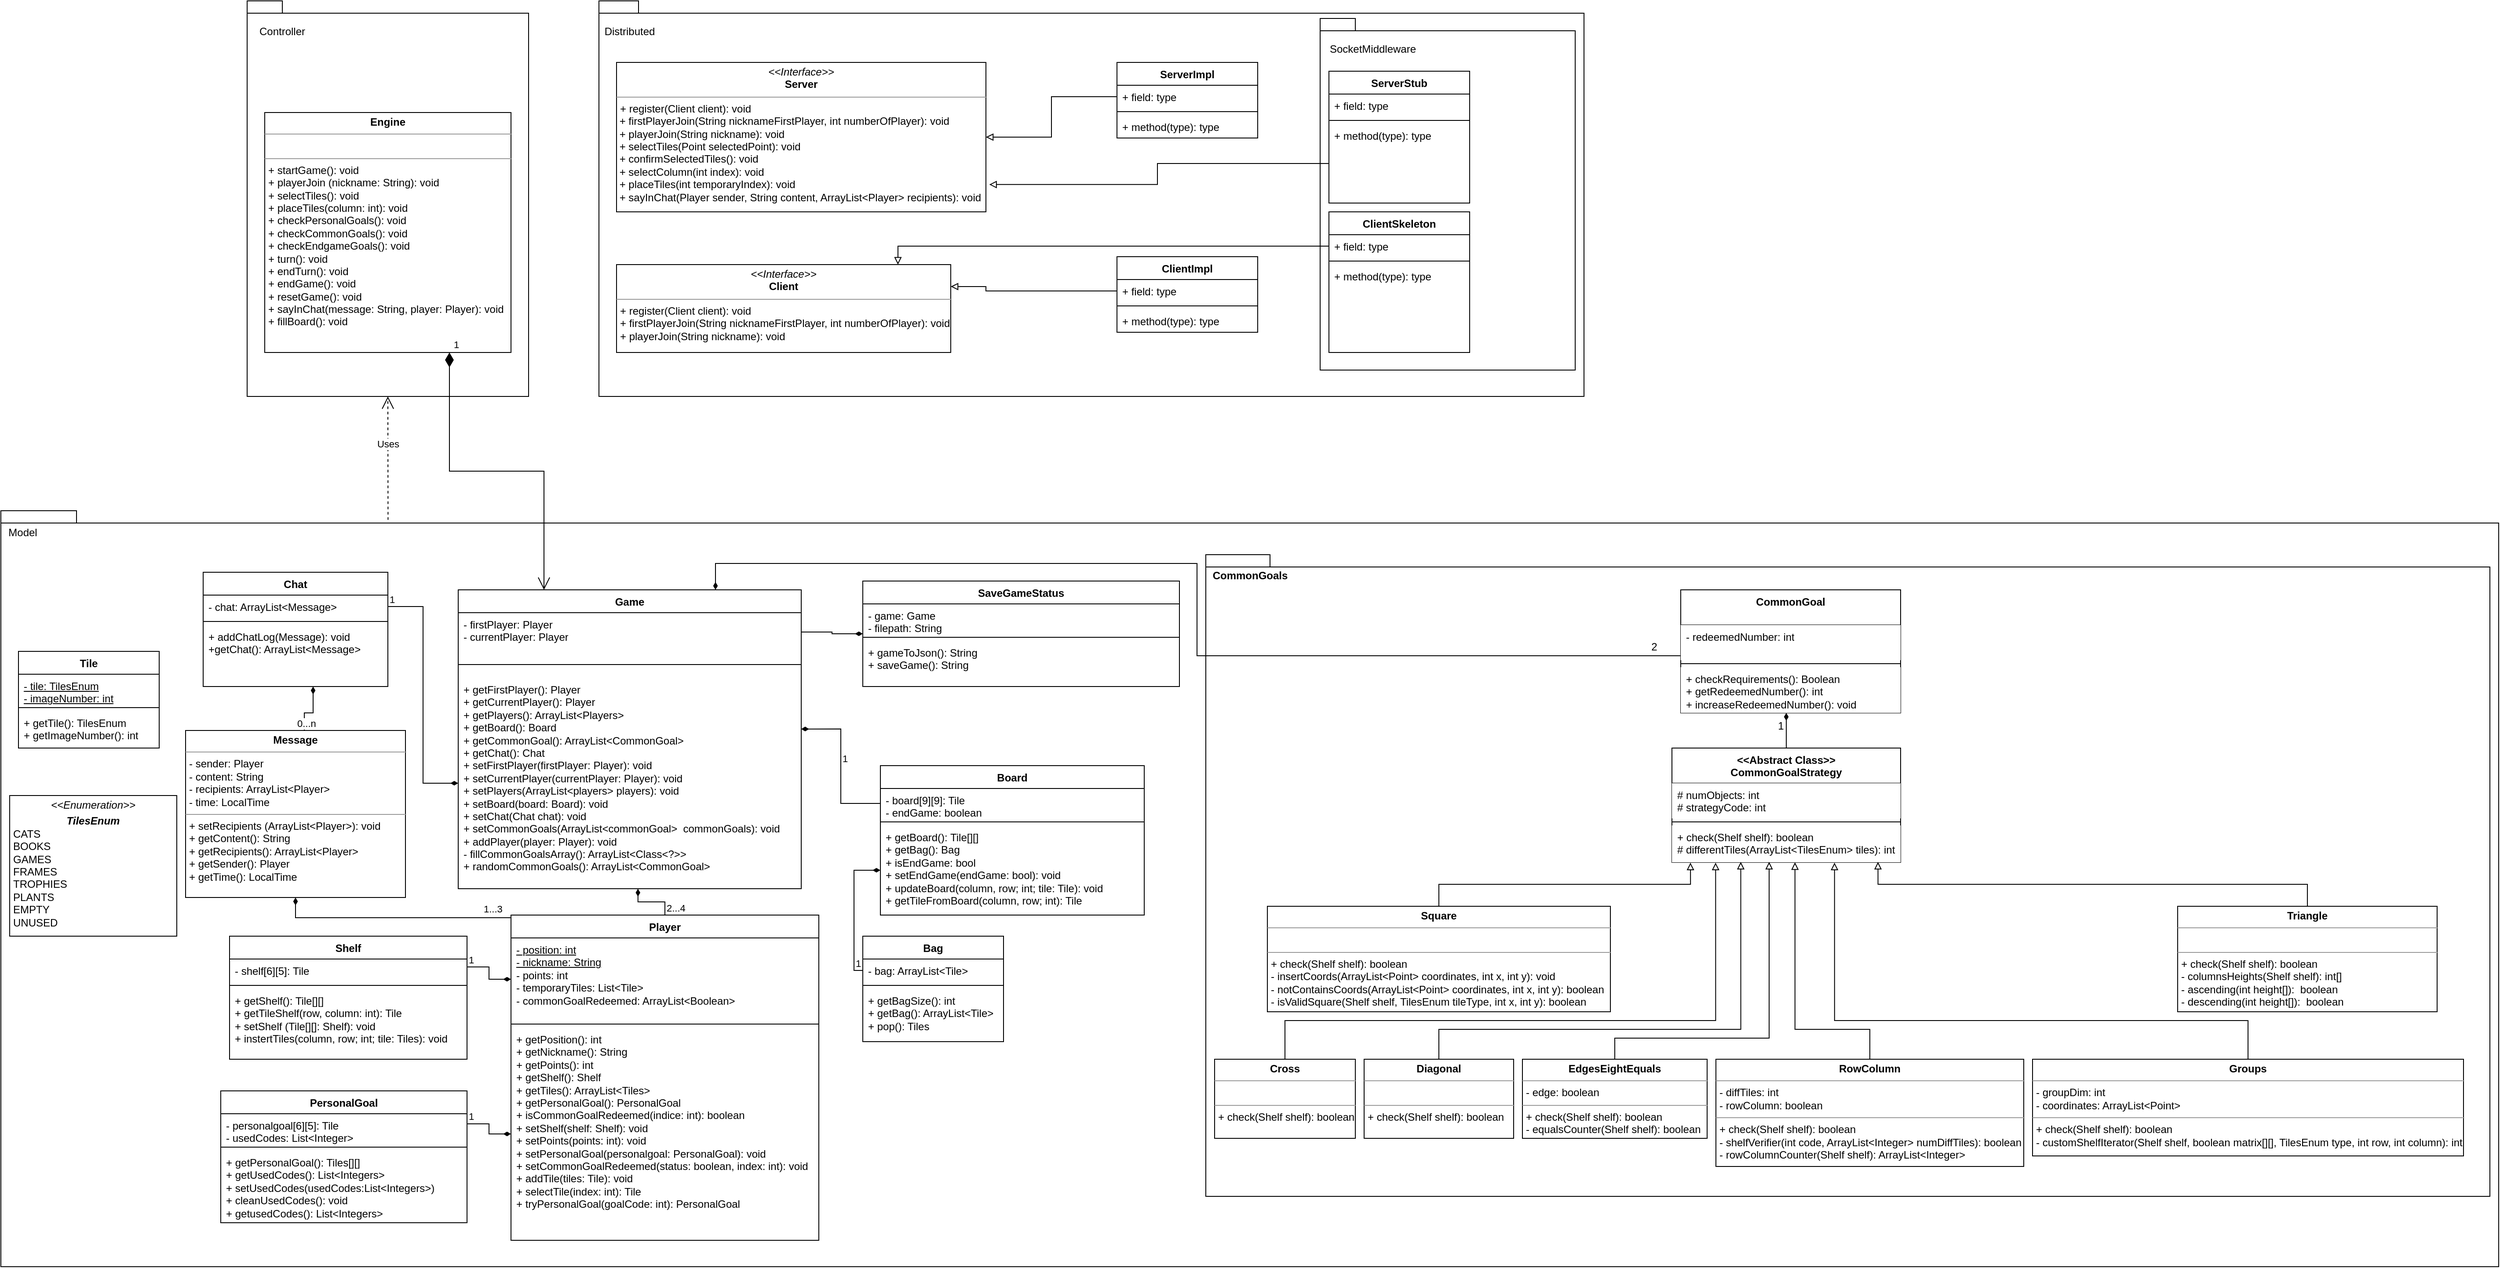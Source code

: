 <mxfile version="21.2.2" type="github">
  <diagram name="Pagina-1" id="WcSLOMXtGoO5Kwd3MJ1G">
    <mxGraphModel dx="2183" dy="1437" grid="1" gridSize="10" guides="1" tooltips="1" connect="1" arrows="1" fold="1" page="1" pageScale="1" pageWidth="1169" pageHeight="827" math="0" shadow="0">
      <root>
        <object label="" Uses="" id="0">
          <mxCell />
        </object>
        <mxCell id="1" parent="0" />
        <mxCell id="EzJUuA46leq047YBjK1z-1" value="" style="shape=folder;fontStyle=1;spacingTop=10;tabWidth=40;tabHeight=14;tabPosition=left;html=1;whiteSpace=wrap;fillColor=none;" parent="1" vertex="1">
          <mxGeometry x="-260" y="-210" width="2840" height="860" as="geometry" />
        </mxCell>
        <mxCell id="9WpMfCR_n4XsZXEiZ-4h-2" value="" style="shape=folder;fontStyle=1;spacingTop=10;tabWidth=40;tabHeight=14;tabPosition=left;html=1;whiteSpace=wrap;shadow=0;fillStyle=hatch;fillColor=default;" parent="1" vertex="1">
          <mxGeometry x="1110" y="-160" width="1460" height="730" as="geometry" />
        </mxCell>
        <mxCell id="Mxky3zlpcd0uLPRcEJlR-1" value="Game" style="swimlane;fontStyle=1;align=center;verticalAlign=top;childLayout=stackLayout;horizontal=1;startSize=26;horizontalStack=0;resizeParent=1;resizeParentMax=0;resizeLast=0;collapsible=1;marginBottom=0;whiteSpace=wrap;html=1;" parent="1" vertex="1">
          <mxGeometry x="260" y="-120" width="390" height="340" as="geometry">
            <mxRectangle x="330" y="50" width="80" height="30" as="alternateBounds" />
          </mxGeometry>
        </mxCell>
        <mxCell id="Mxky3zlpcd0uLPRcEJlR-2" value="- firstPlayer: Player&lt;br&gt;- currentPlayer: Player" style="text;strokeColor=none;fillColor=none;align=left;verticalAlign=top;spacingLeft=4;spacingRight=4;overflow=hidden;rotatable=0;points=[[0,0.5],[1,0.5]];portConstraint=eastwest;whiteSpace=wrap;html=1;" parent="Mxky3zlpcd0uLPRcEJlR-1" vertex="1">
          <mxGeometry y="26" width="390" height="44" as="geometry" />
        </mxCell>
        <mxCell id="Mxky3zlpcd0uLPRcEJlR-3" value="" style="line;strokeWidth=1;fillColor=none;align=left;verticalAlign=middle;spacingTop=-1;spacingLeft=3;spacingRight=3;rotatable=0;labelPosition=right;points=[];portConstraint=eastwest;strokeColor=inherit;" parent="Mxky3zlpcd0uLPRcEJlR-1" vertex="1">
          <mxGeometry y="70" width="390" height="30" as="geometry" />
        </mxCell>
        <mxCell id="Mxky3zlpcd0uLPRcEJlR-4" value="+ getFirstPlayer(): Player&lt;br style=&quot;border-color: var(--border-color);&quot;&gt;+ getCurrentPlayer(): Player&lt;br&gt;+ getPlayers(): ArrayList&amp;lt;Players&amp;gt;&lt;br&gt;+ getBoard(): Board&lt;br&gt;+ getCommonGoal(): ArrayList&amp;lt;CommonGoal&amp;gt;&lt;br&gt;+ getChat(): Chat&lt;br&gt;+ setFirstPlayer(firstPlayer: Player): void&lt;br&gt;+ setCurrentPlayer(currentPlayer: Player): void&lt;br&gt;+ setPlayers(ArrayList&amp;lt;players&amp;gt; players): void&lt;br style=&quot;border-color: var(--border-color);&quot;&gt;+ setBoard(board: Board): void&lt;br&gt;+ setChat(Chat chat): void&lt;br style=&quot;border-color: var(--border-color);&quot;&gt;+ setCommonGoals(ArrayList&amp;lt;commonGoal&amp;gt;&amp;nbsp; commonGoals): void&lt;br&gt;+ addPlayer(player: Player): void&lt;br style=&quot;border-color: var(--border-color);&quot;&gt;- fillCommonGoalsArray(): ArrayList&amp;lt;Class&amp;lt;?&amp;gt;&amp;gt;&lt;br&gt;+ randomCommonGoals(): ArrayList&amp;lt;CommonGoal&amp;gt;" style="text;strokeColor=none;fillColor=none;align=left;verticalAlign=top;spacingLeft=4;spacingRight=4;overflow=hidden;rotatable=0;points=[[0,0.5],[1,0.5]];portConstraint=eastwest;whiteSpace=wrap;html=1;" parent="Mxky3zlpcd0uLPRcEJlR-1" vertex="1">
          <mxGeometry y="100" width="390" height="240" as="geometry" />
        </mxCell>
        <mxCell id="Mxky3zlpcd0uLPRcEJlR-6" value="Board" style="swimlane;fontStyle=1;align=center;verticalAlign=top;childLayout=stackLayout;horizontal=1;startSize=26;horizontalStack=0;resizeParent=1;resizeParentMax=0;resizeLast=0;collapsible=1;marginBottom=0;whiteSpace=wrap;html=1;" parent="1" vertex="1">
          <mxGeometry x="740" y="80" width="300" height="170" as="geometry" />
        </mxCell>
        <mxCell id="Mxky3zlpcd0uLPRcEJlR-7" value="- board[9][9]: Tile&lt;br&gt;- endGame: boolean" style="text;strokeColor=none;fillColor=none;align=left;verticalAlign=top;spacingLeft=4;spacingRight=4;overflow=hidden;rotatable=0;points=[[0,0.5],[1,0.5]];portConstraint=eastwest;whiteSpace=wrap;html=1;" parent="Mxky3zlpcd0uLPRcEJlR-6" vertex="1">
          <mxGeometry y="26" width="300" height="34" as="geometry" />
        </mxCell>
        <mxCell id="Mxky3zlpcd0uLPRcEJlR-8" value="" style="line;strokeWidth=1;fillColor=none;align=left;verticalAlign=middle;spacingTop=-1;spacingLeft=3;spacingRight=3;rotatable=0;labelPosition=right;points=[];portConstraint=eastwest;strokeColor=inherit;" parent="Mxky3zlpcd0uLPRcEJlR-6" vertex="1">
          <mxGeometry y="60" width="300" height="8" as="geometry" />
        </mxCell>
        <mxCell id="Mxky3zlpcd0uLPRcEJlR-9" value="+ getBoard(): Tile[][]&lt;br&gt;+ getBag(): Bag&lt;br&gt;+ isEndGame: bool&lt;br&gt;+ setEndGame(endGame: bool): void&lt;br&gt;+ updateBoard(column, row; int; tile: Tile): void&lt;br style=&quot;border-color: var(--border-color);&quot;&gt;+ getTileFromBoard(column, row; int): Tile&lt;br&gt;" style="text;strokeColor=none;fillColor=none;align=left;verticalAlign=top;spacingLeft=4;spacingRight=4;overflow=hidden;rotatable=0;points=[[0,0.5],[1,0.5]];portConstraint=eastwest;whiteSpace=wrap;html=1;" parent="Mxky3zlpcd0uLPRcEJlR-6" vertex="1">
          <mxGeometry y="68" width="300" height="102" as="geometry" />
        </mxCell>
        <mxCell id="Mxky3zlpcd0uLPRcEJlR-15" value="" style="endArrow=diamondThin;endFill=1;html=1;edgeStyle=orthogonalEdgeStyle;align=left;verticalAlign=top;rounded=0;exitX=0;exitY=0.5;exitDx=0;exitDy=0;entryX=1;entryY=0.243;entryDx=0;entryDy=0;entryPerimeter=0;" parent="1" source="Mxky3zlpcd0uLPRcEJlR-7" target="Mxky3zlpcd0uLPRcEJlR-4" edge="1">
          <mxGeometry x="-0.059" y="-5" relative="1" as="geometry">
            <mxPoint x="460" y="110" as="sourcePoint" />
            <mxPoint x="600" y="70" as="targetPoint" />
            <mxPoint as="offset" />
          </mxGeometry>
        </mxCell>
        <mxCell id="Mxky3zlpcd0uLPRcEJlR-16" value="1" style="edgeLabel;resizable=0;html=1;align=left;verticalAlign=bottom;" parent="Mxky3zlpcd0uLPRcEJlR-15" connectable="0" vertex="1">
          <mxGeometry relative="1" as="geometry">
            <mxPoint as="offset" />
          </mxGeometry>
        </mxCell>
        <mxCell id="Mxky3zlpcd0uLPRcEJlR-18" value="Shelf" style="swimlane;fontStyle=1;align=center;verticalAlign=top;childLayout=stackLayout;horizontal=1;startSize=26;horizontalStack=0;resizeParent=1;resizeParentMax=0;resizeLast=0;collapsible=1;marginBottom=0;whiteSpace=wrap;html=1;" parent="1" vertex="1">
          <mxGeometry y="274" width="270" height="140" as="geometry" />
        </mxCell>
        <mxCell id="Mxky3zlpcd0uLPRcEJlR-19" value="- shelf[6][5]: Tile" style="text;strokeColor=none;fillColor=none;align=left;verticalAlign=top;spacingLeft=4;spacingRight=4;overflow=hidden;rotatable=0;points=[[0,0.5],[1,0.5]];portConstraint=eastwest;whiteSpace=wrap;html=1;" parent="Mxky3zlpcd0uLPRcEJlR-18" vertex="1">
          <mxGeometry y="26" width="270" height="26" as="geometry" />
        </mxCell>
        <mxCell id="Mxky3zlpcd0uLPRcEJlR-20" value="" style="line;strokeWidth=1;fillColor=none;align=left;verticalAlign=middle;spacingTop=-1;spacingLeft=3;spacingRight=3;rotatable=0;labelPosition=right;points=[];portConstraint=eastwest;strokeColor=inherit;" parent="Mxky3zlpcd0uLPRcEJlR-18" vertex="1">
          <mxGeometry y="52" width="270" height="8" as="geometry" />
        </mxCell>
        <mxCell id="Mxky3zlpcd0uLPRcEJlR-21" value="+ getShelf(): Tile[][]&lt;br&gt;+ getTileShelf(row, column: int): Tile&lt;br&gt;+ setShelf (Tile[][]: Shelf): void&lt;br&gt;+ instertTiles(column, row; int; tile: Tiles): void" style="text;strokeColor=none;fillColor=none;align=left;verticalAlign=top;spacingLeft=4;spacingRight=4;overflow=hidden;rotatable=0;points=[[0,0.5],[1,0.5]];portConstraint=eastwest;whiteSpace=wrap;html=1;" parent="Mxky3zlpcd0uLPRcEJlR-18" vertex="1">
          <mxGeometry y="60" width="270" height="80" as="geometry" />
        </mxCell>
        <mxCell id="Mxky3zlpcd0uLPRcEJlR-22" value="" style="endArrow=diamondThin;endFill=1;html=1;edgeStyle=orthogonalEdgeStyle;align=left;verticalAlign=top;rounded=0;exitX=1;exitY=0.25;exitDx=0;exitDy=0;entryX=0;entryY=0.5;entryDx=0;entryDy=0;" parent="1" source="Mxky3zlpcd0uLPRcEJlR-18" target="Mxky3zlpcd0uLPRcEJlR-39" edge="1">
          <mxGeometry x="-1" relative="1" as="geometry">
            <mxPoint x="390" y="280" as="sourcePoint" />
            <mxPoint x="550" y="280" as="targetPoint" />
          </mxGeometry>
        </mxCell>
        <mxCell id="Mxky3zlpcd0uLPRcEJlR-23" value="1" style="edgeLabel;resizable=0;html=1;align=left;verticalAlign=bottom;" parent="Mxky3zlpcd0uLPRcEJlR-22" connectable="0" vertex="1">
          <mxGeometry x="-1" relative="1" as="geometry" />
        </mxCell>
        <mxCell id="Mxky3zlpcd0uLPRcEJlR-24" value="PersonalGoal" style="swimlane;fontStyle=1;align=center;verticalAlign=top;childLayout=stackLayout;horizontal=1;startSize=26;horizontalStack=0;resizeParent=1;resizeParentMax=0;resizeLast=0;collapsible=1;marginBottom=0;whiteSpace=wrap;html=1;" parent="1" vertex="1">
          <mxGeometry x="-10" y="450" width="280" height="150" as="geometry" />
        </mxCell>
        <mxCell id="Mxky3zlpcd0uLPRcEJlR-25" value="- personalgoal[6][5]: Tile&lt;br&gt;- usedCodes: List&amp;lt;Integer&amp;gt;" style="text;strokeColor=none;fillColor=none;align=left;verticalAlign=top;spacingLeft=4;spacingRight=4;overflow=hidden;rotatable=0;points=[[0,0.5],[1,0.5]];portConstraint=eastwest;whiteSpace=wrap;html=1;" parent="Mxky3zlpcd0uLPRcEJlR-24" vertex="1">
          <mxGeometry y="26" width="280" height="34" as="geometry" />
        </mxCell>
        <mxCell id="Mxky3zlpcd0uLPRcEJlR-26" value="" style="line;strokeWidth=1;fillColor=none;align=left;verticalAlign=middle;spacingTop=-1;spacingLeft=3;spacingRight=3;rotatable=0;labelPosition=right;points=[];portConstraint=eastwest;strokeColor=inherit;" parent="Mxky3zlpcd0uLPRcEJlR-24" vertex="1">
          <mxGeometry y="60" width="280" height="8" as="geometry" />
        </mxCell>
        <mxCell id="Mxky3zlpcd0uLPRcEJlR-27" value="+ getPersonalGoal(): Tiles[][]&lt;br&gt;+ getUsedCodes(): List&amp;lt;Integers&amp;gt;&lt;br&gt;+ setUsedCodes(usedCodes:List&amp;lt;Integers&amp;gt;)&lt;br&gt;+ cleanUsedCodes(): void&lt;br&gt;+ getusedCodes(): List&amp;lt;Integers&amp;gt;&amp;nbsp;" style="text;strokeColor=none;fillColor=none;align=left;verticalAlign=top;spacingLeft=4;spacingRight=4;overflow=hidden;rotatable=0;points=[[0,0.5],[1,0.5]];portConstraint=eastwest;whiteSpace=wrap;html=1;" parent="Mxky3zlpcd0uLPRcEJlR-24" vertex="1">
          <mxGeometry y="68" width="280" height="82" as="geometry" />
        </mxCell>
        <mxCell id="Mxky3zlpcd0uLPRcEJlR-29" value="" style="endArrow=diamondThin;endFill=1;html=1;edgeStyle=orthogonalEdgeStyle;align=left;verticalAlign=top;rounded=0;exitX=1;exitY=0.25;exitDx=0;exitDy=0;entryX=0;entryY=0.5;entryDx=0;entryDy=0;" parent="1" source="Mxky3zlpcd0uLPRcEJlR-24" target="Mxky3zlpcd0uLPRcEJlR-41" edge="1">
          <mxGeometry x="-1" relative="1" as="geometry">
            <mxPoint x="390" y="280" as="sourcePoint" />
            <mxPoint x="550" y="280" as="targetPoint" />
            <mxPoint as="offset" />
          </mxGeometry>
        </mxCell>
        <mxCell id="Mxky3zlpcd0uLPRcEJlR-30" value="1" style="edgeLabel;resizable=0;html=1;align=left;verticalAlign=bottom;" parent="Mxky3zlpcd0uLPRcEJlR-29" connectable="0" vertex="1">
          <mxGeometry x="-1" relative="1" as="geometry" />
        </mxCell>
        <mxCell id="_N1UwID_5jC3FNQXrJoQ-50" style="edgeStyle=orthogonalEdgeStyle;rounded=0;orthogonalLoop=1;jettySize=auto;html=1;exitX=0;exitY=0;exitDx=0;exitDy=0;entryX=0.75;entryY=0;entryDx=0;entryDy=0;endArrow=diamondThin;endFill=1;" parent="1" source="Mxky3zlpcd0uLPRcEJlR-31" target="Mxky3zlpcd0uLPRcEJlR-1" edge="1">
          <mxGeometry relative="1" as="geometry">
            <Array as="points">
              <mxPoint x="1650" y="-45" />
              <mxPoint x="1100" y="-45" />
              <mxPoint x="1100" y="-150" />
              <mxPoint x="553" y="-150" />
            </Array>
          </mxGeometry>
        </mxCell>
        <mxCell id="Mxky3zlpcd0uLPRcEJlR-31" value="CommonGoal" style="swimlane;fontStyle=1;align=center;verticalAlign=top;childLayout=stackLayout;horizontal=1;startSize=40;horizontalStack=0;resizeParent=1;resizeParentMax=0;resizeLast=0;collapsible=1;marginBottom=0;whiteSpace=wrap;html=1;fillColor=default;" parent="1" vertex="1">
          <mxGeometry x="1650" y="-120" width="250" height="140" as="geometry" />
        </mxCell>
        <mxCell id="Mxky3zlpcd0uLPRcEJlR-32" value="- redeemedNumber: int" style="text;strokeColor=none;fillColor=default;align=left;verticalAlign=top;spacingLeft=4;spacingRight=4;overflow=hidden;rotatable=0;points=[[0,0.5],[1,0.5]];portConstraint=eastwest;whiteSpace=wrap;html=1;" parent="Mxky3zlpcd0uLPRcEJlR-31" vertex="1">
          <mxGeometry y="40" width="250" height="40" as="geometry" />
        </mxCell>
        <mxCell id="Mxky3zlpcd0uLPRcEJlR-33" value="" style="line;strokeWidth=1;fillColor=default;align=left;verticalAlign=middle;spacingTop=-1;spacingLeft=3;spacingRight=3;rotatable=0;labelPosition=right;points=[];portConstraint=eastwest;strokeColor=inherit;" parent="Mxky3zlpcd0uLPRcEJlR-31" vertex="1">
          <mxGeometry y="80" width="250" height="8" as="geometry" />
        </mxCell>
        <mxCell id="Mxky3zlpcd0uLPRcEJlR-34" value="+ checkRequirements(): Boolean&lt;br&gt;+ getRedeemedNumber(): int&amp;nbsp;&lt;br&gt;+ increaseRedeemedNumber(): void" style="text;strokeColor=none;fillColor=default;align=left;verticalAlign=top;spacingLeft=4;spacingRight=4;overflow=hidden;rotatable=0;points=[[0,0.5],[1,0.5]];portConstraint=eastwest;whiteSpace=wrap;html=1;" parent="Mxky3zlpcd0uLPRcEJlR-31" vertex="1">
          <mxGeometry y="88" width="250" height="52" as="geometry" />
        </mxCell>
        <mxCell id="Mxky3zlpcd0uLPRcEJlR-38" value="Player" style="swimlane;fontStyle=1;align=center;verticalAlign=top;childLayout=stackLayout;horizontal=1;startSize=26;horizontalStack=0;resizeParent=1;resizeParentMax=0;resizeLast=0;collapsible=1;marginBottom=0;whiteSpace=wrap;html=1;" parent="1" vertex="1">
          <mxGeometry x="320" y="250" width="350" height="370" as="geometry" />
        </mxCell>
        <mxCell id="Z1P8TGeqZuuGpUr6qu0I-7" style="edgeStyle=orthogonalEdgeStyle;rounded=0;orthogonalLoop=1;jettySize=auto;html=1;exitX=0;exitY=0.5;exitDx=0;exitDy=0;entryX=0;entryY=0.5;entryDx=0;entryDy=0;" parent="Mxky3zlpcd0uLPRcEJlR-38" source="Mxky3zlpcd0uLPRcEJlR-41" target="Mxky3zlpcd0uLPRcEJlR-41" edge="1">
          <mxGeometry relative="1" as="geometry" />
        </mxCell>
        <mxCell id="Mxky3zlpcd0uLPRcEJlR-39" value="&lt;u&gt;- position: int&lt;br&gt;&lt;/u&gt;&lt;u style=&quot;border-color: var(--border-color);&quot;&gt;- nickname: String&lt;/u&gt;&lt;br&gt;- points: int&lt;br&gt;- temporaryTiles: List&amp;lt;Tile&amp;gt;&amp;nbsp;&amp;nbsp;&lt;br&gt;- commonGoalRedeemed: ArrayList&amp;lt;Boolean&amp;gt;" style="text;strokeColor=none;fillColor=none;align=left;verticalAlign=top;spacingLeft=4;spacingRight=4;overflow=hidden;rotatable=0;points=[[0,0.5],[1,0.5]];portConstraint=eastwest;whiteSpace=wrap;html=1;" parent="Mxky3zlpcd0uLPRcEJlR-38" vertex="1">
          <mxGeometry y="26" width="350" height="94" as="geometry" />
        </mxCell>
        <mxCell id="Mxky3zlpcd0uLPRcEJlR-40" value="" style="line;strokeWidth=1;fillColor=none;align=left;verticalAlign=middle;spacingTop=-1;spacingLeft=3;spacingRight=3;rotatable=0;labelPosition=right;points=[];portConstraint=eastwest;strokeColor=inherit;" parent="Mxky3zlpcd0uLPRcEJlR-38" vertex="1">
          <mxGeometry y="120" width="350" height="8" as="geometry" />
        </mxCell>
        <mxCell id="Mxky3zlpcd0uLPRcEJlR-41" value="+ getPosition(): int&lt;br&gt;+ getNickname(): String&lt;br&gt;+ getPoints(): int&lt;br&gt;+ getShelf(): Shelf&lt;br&gt;+ getTiles(): ArrayList&amp;lt;Tiles&amp;gt;&lt;br&gt;+ getPersonalGoal(): PersonalGoal&lt;br&gt;+ isCommonGoalRedeemed(indice: int): boolean&lt;br&gt;+ setShelf(shelf: Shelf): void&lt;br style=&quot;border-color: var(--border-color);&quot;&gt;+ setPoints(points: int): void&lt;br style=&quot;border-color: var(--border-color);&quot;&gt;+ setPersonalGoal(personalgoal: PersonalGoal): void&lt;br&gt;+ setCommonGoalRedeemed(status: boolean, index: int): void&lt;br&gt;+ addTile(tiles: Tile): void&lt;br style=&quot;border-color: var(--border-color);&quot;&gt;+ selectTile(index: int): Tile&lt;br&gt;+ tryPersonalGoal(goalCode: int): PersonalGoal" style="text;strokeColor=none;fillColor=none;align=left;verticalAlign=top;spacingLeft=4;spacingRight=4;overflow=hidden;rotatable=0;points=[[0,0.5],[1,0.5]];portConstraint=eastwest;whiteSpace=wrap;html=1;" parent="Mxky3zlpcd0uLPRcEJlR-38" vertex="1">
          <mxGeometry y="128" width="350" height="242" as="geometry" />
        </mxCell>
        <mxCell id="Mxky3zlpcd0uLPRcEJlR-42" value="" style="endArrow=diamondThin;endFill=1;html=1;edgeStyle=orthogonalEdgeStyle;align=left;verticalAlign=top;rounded=0;exitX=0.5;exitY=0;exitDx=0;exitDy=0;entryX=0.524;entryY=1;entryDx=0;entryDy=0;entryPerimeter=0;" parent="1" source="Mxky3zlpcd0uLPRcEJlR-38" target="Mxky3zlpcd0uLPRcEJlR-4" edge="1">
          <mxGeometry x="-0.913" y="-5" relative="1" as="geometry">
            <mxPoint x="420" y="240" as="sourcePoint" />
            <mxPoint x="580" y="240" as="targetPoint" />
            <mxPoint as="offset" />
          </mxGeometry>
        </mxCell>
        <mxCell id="Mxky3zlpcd0uLPRcEJlR-43" value="2...4" style="edgeLabel;resizable=0;html=1;align=left;verticalAlign=bottom;" parent="Mxky3zlpcd0uLPRcEJlR-42" connectable="0" vertex="1">
          <mxGeometry x="-1" relative="1" as="geometry" />
        </mxCell>
        <mxCell id="Z1P8TGeqZuuGpUr6qu0I-5" value="&lt;p style=&quot;margin:0px;margin-top:4px;text-align:center;&quot;&gt;&lt;i&gt;&amp;lt;&amp;lt;Enumeration&amp;gt;&amp;gt;&lt;/i&gt;&lt;/p&gt;&lt;p style=&quot;margin:0px;margin-top:4px;text-align:center;&quot;&gt;&lt;i&gt;&lt;b&gt;TilesEnum&lt;/b&gt;&lt;/i&gt;&lt;br&gt;&lt;/p&gt;&lt;p style=&quot;margin:0px;margin-left:4px;&quot;&gt;CATS&lt;/p&gt;&lt;p style=&quot;margin:0px;margin-left:4px;&quot;&gt;BOOKS&lt;/p&gt;&lt;p style=&quot;margin:0px;margin-left:4px;&quot;&gt;GAMES&lt;/p&gt;&lt;p style=&quot;margin:0px;margin-left:4px;&quot;&gt;FRAMES&lt;/p&gt;&lt;p style=&quot;margin:0px;margin-left:4px;&quot;&gt;TROPHIES&lt;/p&gt;&lt;p style=&quot;margin:0px;margin-left:4px;&quot;&gt;PLANTS&lt;/p&gt;&lt;p style=&quot;margin:0px;margin-left:4px;&quot;&gt;EMPTY&lt;/p&gt;&lt;p style=&quot;margin:0px;margin-left:4px;&quot;&gt;UNUSED&lt;/p&gt;" style="verticalAlign=top;align=left;overflow=fill;fontSize=12;fontFamily=Helvetica;html=1;whiteSpace=wrap;" parent="1" vertex="1">
          <mxGeometry x="-250" y="114" width="190" height="160" as="geometry" />
        </mxCell>
        <mxCell id="EzJUuA46leq047YBjK1z-2" value="Model" style="text;html=1;strokeColor=none;fillColor=none;align=center;verticalAlign=middle;whiteSpace=wrap;rounded=0;" parent="1" vertex="1">
          <mxGeometry x="-250" y="-190" width="30" height="10" as="geometry" />
        </mxCell>
        <mxCell id="AMuZGpQVMHgPtwnpilzj-1" value="Bag" style="swimlane;fontStyle=1;align=center;verticalAlign=top;childLayout=stackLayout;horizontal=1;startSize=26;horizontalStack=0;resizeParent=1;resizeParentMax=0;resizeLast=0;collapsible=1;marginBottom=0;whiteSpace=wrap;html=1;" parent="1" vertex="1">
          <mxGeometry x="720" y="274" width="160" height="120" as="geometry" />
        </mxCell>
        <mxCell id="AMuZGpQVMHgPtwnpilzj-2" value="- bag: ArrayList&amp;lt;Tile&amp;gt;" style="text;strokeColor=none;fillColor=none;align=left;verticalAlign=top;spacingLeft=4;spacingRight=4;overflow=hidden;rotatable=0;points=[[0,0.5],[1,0.5]];portConstraint=eastwest;whiteSpace=wrap;html=1;" parent="AMuZGpQVMHgPtwnpilzj-1" vertex="1">
          <mxGeometry y="26" width="160" height="26" as="geometry" />
        </mxCell>
        <mxCell id="AMuZGpQVMHgPtwnpilzj-3" value="" style="line;strokeWidth=1;fillColor=none;align=left;verticalAlign=middle;spacingTop=-1;spacingLeft=3;spacingRight=3;rotatable=0;labelPosition=right;points=[];portConstraint=eastwest;strokeColor=inherit;" parent="AMuZGpQVMHgPtwnpilzj-1" vertex="1">
          <mxGeometry y="52" width="160" height="8" as="geometry" />
        </mxCell>
        <mxCell id="AMuZGpQVMHgPtwnpilzj-4" value="+ getBagSize(): int&lt;br&gt;+ getBag(): ArrayList&amp;lt;Tile&amp;gt;&lt;br style=&quot;border-color: var(--border-color);&quot;&gt;+ pop(): Tiles" style="text;strokeColor=none;fillColor=none;align=left;verticalAlign=top;spacingLeft=4;spacingRight=4;overflow=hidden;rotatable=0;points=[[0,0.5],[1,0.5]];portConstraint=eastwest;whiteSpace=wrap;html=1;" parent="AMuZGpQVMHgPtwnpilzj-1" vertex="1">
          <mxGeometry y="60" width="160" height="60" as="geometry" />
        </mxCell>
        <mxCell id="AMuZGpQVMHgPtwnpilzj-5" value="" style="endArrow=diamondThin;endFill=1;html=1;edgeStyle=orthogonalEdgeStyle;align=left;verticalAlign=top;rounded=0;exitX=0;exitY=0.5;exitDx=0;exitDy=0;entryX=0;entryY=0.5;entryDx=0;entryDy=0;" parent="1" source="AMuZGpQVMHgPtwnpilzj-2" target="Mxky3zlpcd0uLPRcEJlR-9" edge="1">
          <mxGeometry x="-1" relative="1" as="geometry">
            <mxPoint x="500" y="310" as="sourcePoint" />
            <mxPoint x="660" y="310" as="targetPoint" />
          </mxGeometry>
        </mxCell>
        <mxCell id="AMuZGpQVMHgPtwnpilzj-6" value="1" style="edgeLabel;resizable=0;html=1;align=left;verticalAlign=bottom;" parent="AMuZGpQVMHgPtwnpilzj-5" connectable="0" vertex="1">
          <mxGeometry x="-1" relative="1" as="geometry">
            <mxPoint x="-10" as="offset" />
          </mxGeometry>
        </mxCell>
        <mxCell id="mHvKu2w7ndSmzs79eD4w-6" value="Chat" style="swimlane;fontStyle=1;align=center;verticalAlign=top;childLayout=stackLayout;horizontal=1;startSize=26;horizontalStack=0;resizeParent=1;resizeParentMax=0;resizeLast=0;collapsible=1;marginBottom=0;whiteSpace=wrap;html=1;" parent="1" vertex="1">
          <mxGeometry x="-30" y="-140" width="210" height="130" as="geometry" />
        </mxCell>
        <mxCell id="mHvKu2w7ndSmzs79eD4w-7" value="- chat: ArrayList&amp;lt;Message&amp;gt;" style="text;strokeColor=none;fillColor=none;align=left;verticalAlign=top;spacingLeft=4;spacingRight=4;overflow=hidden;rotatable=0;points=[[0,0.5],[1,0.5]];portConstraint=eastwest;whiteSpace=wrap;html=1;" parent="mHvKu2w7ndSmzs79eD4w-6" vertex="1">
          <mxGeometry y="26" width="210" height="26" as="geometry" />
        </mxCell>
        <mxCell id="mHvKu2w7ndSmzs79eD4w-8" value="" style="line;strokeWidth=1;fillColor=none;align=left;verticalAlign=middle;spacingTop=-1;spacingLeft=3;spacingRight=3;rotatable=0;labelPosition=right;points=[];portConstraint=eastwest;strokeColor=inherit;" parent="mHvKu2w7ndSmzs79eD4w-6" vertex="1">
          <mxGeometry y="52" width="210" height="8" as="geometry" />
        </mxCell>
        <mxCell id="mHvKu2w7ndSmzs79eD4w-9" value="+ addChatLog(Message): void&lt;br&gt;+getChat(): ArrayList&amp;lt;Message&amp;gt;" style="text;strokeColor=none;fillColor=none;align=left;verticalAlign=top;spacingLeft=4;spacingRight=4;overflow=hidden;rotatable=0;points=[[0,0.5],[1,0.5]];portConstraint=eastwest;whiteSpace=wrap;html=1;" parent="mHvKu2w7ndSmzs79eD4w-6" vertex="1">
          <mxGeometry y="60" width="210" height="70" as="geometry" />
        </mxCell>
        <mxCell id="mHvKu2w7ndSmzs79eD4w-10" value="" style="endArrow=diamondThin;endFill=1;html=1;edgeStyle=orthogonalEdgeStyle;align=left;verticalAlign=top;rounded=0;exitX=1;exitY=0.5;exitDx=0;exitDy=0;entryX=0;entryY=0.5;entryDx=0;entryDy=0;" parent="1" source="mHvKu2w7ndSmzs79eD4w-7" target="Mxky3zlpcd0uLPRcEJlR-4" edge="1">
          <mxGeometry x="-1" relative="1" as="geometry">
            <mxPoint x="160" y="10" as="sourcePoint" />
            <mxPoint x="320" y="10" as="targetPoint" />
            <mxPoint as="offset" />
          </mxGeometry>
        </mxCell>
        <mxCell id="mHvKu2w7ndSmzs79eD4w-11" value="1" style="edgeLabel;resizable=0;html=1;align=left;verticalAlign=bottom;" parent="mHvKu2w7ndSmzs79eD4w-10" connectable="0" vertex="1">
          <mxGeometry x="-1" relative="1" as="geometry" />
        </mxCell>
        <mxCell id="3VdPLMrZcKA6GoJQrmLX-1" value="" style="shape=folder;fontStyle=1;spacingTop=10;tabWidth=40;tabHeight=14;tabPosition=left;html=1;whiteSpace=wrap;fillColor=none;" parent="1" vertex="1">
          <mxGeometry x="20" y="-790" width="320" height="450" as="geometry" />
        </mxCell>
        <mxCell id="3VdPLMrZcKA6GoJQrmLX-2" value="Controller" style="text;html=1;strokeColor=none;fillColor=none;align=center;verticalAlign=middle;whiteSpace=wrap;rounded=0;" parent="1" vertex="1">
          <mxGeometry x="30" y="-770" width="60" height="30" as="geometry" />
        </mxCell>
        <mxCell id="3VdPLMrZcKA6GoJQrmLX-12" value="&lt;p style=&quot;margin:0px;margin-top:4px;text-align:center;&quot;&gt;&lt;b&gt;Engine&lt;/b&gt;&lt;/p&gt;&lt;hr size=&quot;1&quot;&gt;&lt;p style=&quot;margin:0px;margin-left:4px;&quot;&gt;&lt;br&gt;&lt;/p&gt;&lt;hr size=&quot;1&quot;&gt;&lt;p style=&quot;margin:0px;margin-left:4px;&quot;&gt;+ startGame(): void&lt;/p&gt;&lt;p style=&quot;margin:0px;margin-left:4px;&quot;&gt;+ playerJoin (nickname: String): void&lt;/p&gt;&lt;p style=&quot;margin:0px;margin-left:4px;&quot;&gt;+ selectTiles(): void&lt;/p&gt;&lt;p style=&quot;margin:0px;margin-left:4px;&quot;&gt;+ placeTiles(column: int): void&lt;/p&gt;&lt;p style=&quot;margin:0px;margin-left:4px;&quot;&gt;+ checkPersonalGoals(): void&lt;span style=&quot;background-color: initial;&quot;&gt;&lt;br&gt;&lt;/span&gt;&lt;/p&gt;&lt;p style=&quot;margin:0px;margin-left:4px;&quot;&gt;&lt;span style=&quot;background-color: initial;&quot;&gt;+ checkCommonGoals(): void&lt;/span&gt;&lt;/p&gt;&lt;p style=&quot;margin:0px;margin-left:4px;&quot;&gt;+ checkEndgameGoals(): void&lt;/p&gt;&lt;p style=&quot;margin:0px;margin-left:4px;&quot;&gt;+ turn(): void&lt;/p&gt;&lt;p style=&quot;margin:0px;margin-left:4px;&quot;&gt;+ endTurn(): void&lt;/p&gt;&lt;p style=&quot;margin:0px;margin-left:4px;&quot;&gt;+ endGame(): void&lt;/p&gt;&lt;p style=&quot;margin:0px;margin-left:4px;&quot;&gt;+ resetGame(): void&lt;/p&gt;&lt;p style=&quot;margin:0px;margin-left:4px;&quot;&gt;+ sayInChat(message: String, player: Player): void&lt;/p&gt;&lt;p style=&quot;margin:0px;margin-left:4px;&quot;&gt;+ fillBoard(): void&lt;/p&gt;" style="verticalAlign=top;align=left;overflow=fill;fontSize=12;fontFamily=Helvetica;html=1;whiteSpace=wrap;fillColor=none;" parent="1" vertex="1">
          <mxGeometry x="40" y="-663" width="280" height="273" as="geometry" />
        </mxCell>
        <mxCell id="9U84HWBfrnvw68wfZRjt-1" value="Uses" style="endArrow=open;endSize=12;dashed=1;html=1;rounded=0;exitX=0.155;exitY=0.012;exitDx=0;exitDy=0;exitPerimeter=0;entryX=0.5;entryY=1;entryDx=0;entryDy=0;entryPerimeter=0;" parent="1" source="EzJUuA46leq047YBjK1z-1" target="3VdPLMrZcKA6GoJQrmLX-1" edge="1">
          <mxGeometry x="0.231" width="160" relative="1" as="geometry">
            <mxPoint x="-280" y="-70" as="sourcePoint" />
            <mxPoint x="315" y="-340" as="targetPoint" />
            <Array as="points" />
            <mxPoint as="offset" />
          </mxGeometry>
        </mxCell>
        <mxCell id="7OJYqAJJIA7WfqFcGEee-1" value="SaveGameStatus" style="swimlane;fontStyle=1;align=center;verticalAlign=top;childLayout=stackLayout;horizontal=1;startSize=26;horizontalStack=0;resizeParent=1;resizeParentMax=0;resizeLast=0;collapsible=1;marginBottom=0;whiteSpace=wrap;html=1;" parent="1" vertex="1">
          <mxGeometry x="720" y="-130" width="360" height="120" as="geometry" />
        </mxCell>
        <mxCell id="7OJYqAJJIA7WfqFcGEee-2" value="- game: Game&lt;br&gt;- filepath: String" style="text;strokeColor=none;fillColor=none;align=left;verticalAlign=top;spacingLeft=4;spacingRight=4;overflow=hidden;rotatable=0;points=[[0,0.5],[1,0.5]];portConstraint=eastwest;whiteSpace=wrap;html=1;" parent="7OJYqAJJIA7WfqFcGEee-1" vertex="1">
          <mxGeometry y="26" width="360" height="34" as="geometry" />
        </mxCell>
        <mxCell id="7OJYqAJJIA7WfqFcGEee-3" value="" style="line;strokeWidth=1;fillColor=none;align=left;verticalAlign=middle;spacingTop=-1;spacingLeft=3;spacingRight=3;rotatable=0;labelPosition=right;points=[];portConstraint=eastwest;strokeColor=inherit;" parent="7OJYqAJJIA7WfqFcGEee-1" vertex="1">
          <mxGeometry y="60" width="360" height="8" as="geometry" />
        </mxCell>
        <mxCell id="7OJYqAJJIA7WfqFcGEee-4" value="+ gameToJson(): String&lt;br&gt;+ saveGame(): String" style="text;strokeColor=none;fillColor=none;align=left;verticalAlign=top;spacingLeft=4;spacingRight=4;overflow=hidden;rotatable=0;points=[[0,0.5],[1,0.5]];portConstraint=eastwest;whiteSpace=wrap;html=1;" parent="7OJYqAJJIA7WfqFcGEee-1" vertex="1">
          <mxGeometry y="68" width="360" height="52" as="geometry" />
        </mxCell>
        <mxCell id="zbtttQC591RZSIthjDI6-1" value="2" style="text;html=1;strokeColor=none;fillColor=none;align=center;verticalAlign=middle;whiteSpace=wrap;rounded=0;" parent="1" vertex="1">
          <mxGeometry x="1590" y="-70" width="60" height="30" as="geometry" />
        </mxCell>
        <mxCell id="zbtttQC591RZSIthjDI6-6" value="Tile" style="swimlane;fontStyle=1;align=center;verticalAlign=top;childLayout=stackLayout;horizontal=1;startSize=26;horizontalStack=0;resizeParent=1;resizeParentMax=0;resizeLast=0;collapsible=1;marginBottom=0;whiteSpace=wrap;html=1;" parent="1" vertex="1">
          <mxGeometry x="-240" y="-50" width="160" height="110" as="geometry" />
        </mxCell>
        <mxCell id="zbtttQC591RZSIthjDI6-7" value="&lt;u&gt;- tile: TilesEnum&lt;br&gt;- imageNumber: int&lt;/u&gt;" style="text;strokeColor=none;fillColor=none;align=left;verticalAlign=top;spacingLeft=4;spacingRight=4;overflow=hidden;rotatable=0;points=[[0,0.5],[1,0.5]];portConstraint=eastwest;whiteSpace=wrap;html=1;" parent="zbtttQC591RZSIthjDI6-6" vertex="1">
          <mxGeometry y="26" width="160" height="34" as="geometry" />
        </mxCell>
        <mxCell id="zbtttQC591RZSIthjDI6-8" value="" style="line;strokeWidth=1;fillColor=none;align=left;verticalAlign=middle;spacingTop=-1;spacingLeft=3;spacingRight=3;rotatable=0;labelPosition=right;points=[];portConstraint=eastwest;strokeColor=inherit;" parent="zbtttQC591RZSIthjDI6-6" vertex="1">
          <mxGeometry y="60" width="160" height="8" as="geometry" />
        </mxCell>
        <mxCell id="zbtttQC591RZSIthjDI6-9" value="+ getTile(): TilesEnum&lt;br&gt;+ getImageNumber(): int" style="text;strokeColor=none;fillColor=none;align=left;verticalAlign=top;spacingLeft=4;spacingRight=4;overflow=hidden;rotatable=0;points=[[0,0.5],[1,0.5]];portConstraint=eastwest;whiteSpace=wrap;html=1;" parent="zbtttQC591RZSIthjDI6-6" vertex="1">
          <mxGeometry y="68" width="160" height="42" as="geometry" />
        </mxCell>
        <mxCell id="w6Hz3TkdubwKR5fxl2Tj-1" value="1" style="endArrow=open;html=1;endSize=12;startArrow=diamondThin;startSize=14;startFill=1;edgeStyle=orthogonalEdgeStyle;align=left;verticalAlign=bottom;rounded=0;exitX=0.75;exitY=1;exitDx=0;exitDy=0;entryX=0.25;entryY=0;entryDx=0;entryDy=0;" parent="1" source="3VdPLMrZcKA6GoJQrmLX-12" target="Mxky3zlpcd0uLPRcEJlR-1" edge="1">
          <mxGeometry x="-1" y="3" relative="1" as="geometry">
            <mxPoint x="-90" y="-330" as="sourcePoint" />
            <mxPoint x="70" y="-330" as="targetPoint" />
          </mxGeometry>
        </mxCell>
        <mxCell id="9WpMfCR_n4XsZXEiZ-4h-3" value="&lt;font style=&quot;font-size: 12px;&quot;&gt;CommonGoals&lt;/font&gt;" style="text;strokeColor=none;fillColor=none;html=1;fontSize=24;fontStyle=1;verticalAlign=middle;align=center;" parent="1" vertex="1">
          <mxGeometry x="1110" y="-160" width="100" height="40" as="geometry" />
        </mxCell>
        <mxCell id="o77QHmqQmNkal7PHkD5_-2" value="1" style="text;html=1;strokeColor=none;fillColor=none;align=center;verticalAlign=middle;whiteSpace=wrap;rounded=0;" parent="1" vertex="1">
          <mxGeometry x="1754" y="30" width="20" height="10" as="geometry" />
        </mxCell>
        <mxCell id="_N1UwID_5jC3FNQXrJoQ-82" style="edgeStyle=orthogonalEdgeStyle;rounded=0;orthogonalLoop=1;jettySize=auto;html=1;exitX=1;exitY=0.5;exitDx=0;exitDy=0;entryX=0;entryY=0.5;entryDx=0;entryDy=0;endArrow=diamondThin;endFill=1;" parent="1" source="Mxky3zlpcd0uLPRcEJlR-2" target="7OJYqAJJIA7WfqFcGEee-1" edge="1">
          <mxGeometry relative="1" as="geometry" />
        </mxCell>
        <mxCell id="XnbRa7-TdVYX6gBNCO99-1" value="&lt;p style=&quot;margin:0px;margin-top:4px;text-align:center;&quot;&gt;&lt;b&gt;Message&lt;/b&gt;&lt;/p&gt;&lt;hr size=&quot;1&quot;&gt;&lt;p style=&quot;margin:0px;margin-left:4px;&quot;&gt;- sender: Player&lt;br&gt;- content: String&lt;/p&gt;&lt;p style=&quot;margin:0px;margin-left:4px;&quot;&gt;- recipients: ArrayList&amp;lt;Player&amp;gt;&lt;/p&gt;&lt;p style=&quot;margin:0px;margin-left:4px;&quot;&gt;- time: LocalTime&lt;/p&gt;&lt;hr size=&quot;1&quot;&gt;&lt;p style=&quot;margin:0px;margin-left:4px;&quot;&gt;+&amp;nbsp;setRecipients (ArrayList&amp;lt;Player&amp;gt;&lt;span style=&quot;background-color: initial;&quot;&gt;): void&lt;/span&gt;&lt;/p&gt;&lt;p style=&quot;margin:0px;margin-left:4px;&quot;&gt;+&amp;nbsp;getContent&lt;span style=&quot;background-color: initial;&quot;&gt;(): String&lt;/span&gt;&lt;/p&gt;&lt;p style=&quot;margin:0px;margin-left:4px;&quot;&gt;&lt;span style=&quot;background-color: initial;&quot;&gt;+&amp;nbsp;&lt;/span&gt;getRecipients(): ArrayList&amp;lt;Player&amp;gt;&lt;/p&gt;&lt;p style=&quot;margin:0px;margin-left:4px;&quot;&gt;+&amp;nbsp;getSender(): Player&lt;/p&gt;&lt;p style=&quot;margin:0px;margin-left:4px;&quot;&gt;+&amp;nbsp;getTime(): LocalTime&lt;/p&gt;" style="verticalAlign=top;align=left;overflow=fill;fontSize=12;fontFamily=Helvetica;html=1;whiteSpace=wrap;" parent="1" vertex="1">
          <mxGeometry x="-50" y="40" width="250" height="190" as="geometry" />
        </mxCell>
        <mxCell id="XnbRa7-TdVYX6gBNCO99-4" value="" style="endArrow=diamondThin;endFill=1;html=1;edgeStyle=orthogonalEdgeStyle;align=left;verticalAlign=top;rounded=0;exitX=0;exitY=0.027;exitDx=0;exitDy=0;entryX=0.5;entryY=1;entryDx=0;entryDy=0;exitPerimeter=0;" parent="1" source="Mxky3zlpcd0uLPRcEJlR-38" target="XnbRa7-TdVYX6gBNCO99-1" edge="1">
          <mxGeometry x="-1" relative="1" as="geometry">
            <mxPoint x="246" y="253" as="sourcePoint" />
            <mxPoint x="296" y="267" as="targetPoint" />
            <Array as="points">
              <mxPoint x="320" y="253" />
              <mxPoint x="75" y="253" />
            </Array>
          </mxGeometry>
        </mxCell>
        <mxCell id="XnbRa7-TdVYX6gBNCO99-5" value="1...3" style="edgeLabel;resizable=0;html=1;align=left;verticalAlign=bottom;" parent="XnbRa7-TdVYX6gBNCO99-4" connectable="0" vertex="1">
          <mxGeometry x="-1" relative="1" as="geometry">
            <mxPoint x="-33" y="-8" as="offset" />
          </mxGeometry>
        </mxCell>
        <mxCell id="XnbRa7-TdVYX6gBNCO99-6" value="" style="endArrow=diamondThin;endFill=1;html=1;edgeStyle=orthogonalEdgeStyle;align=left;verticalAlign=top;rounded=0;exitX=0.5;exitY=0;exitDx=0;exitDy=0;entryX=0.5;entryY=1;entryDx=0;entryDy=0;" parent="1" source="XnbRa7-TdVYX6gBNCO99-1" edge="1">
          <mxGeometry x="-1" relative="1" as="geometry">
            <mxPoint x="330" y="60" as="sourcePoint" />
            <mxPoint x="95" y="-10" as="targetPoint" />
            <Array as="points">
              <mxPoint x="85" y="20" />
              <mxPoint x="95" y="20" />
            </Array>
          </mxGeometry>
        </mxCell>
        <mxCell id="XnbRa7-TdVYX6gBNCO99-7" value="0...n" style="edgeLabel;resizable=0;html=1;align=left;verticalAlign=bottom;" parent="XnbRa7-TdVYX6gBNCO99-6" connectable="0" vertex="1">
          <mxGeometry x="-1" relative="1" as="geometry" />
        </mxCell>
        <mxCell id="Bs_YzykeCiTkUcpEXx2v-7" style="edgeStyle=orthogonalEdgeStyle;rounded=0;orthogonalLoop=1;jettySize=auto;html=1;exitX=0.5;exitY=0;exitDx=0;exitDy=0;entryX=0.48;entryY=1;entryDx=0;entryDy=0;entryPerimeter=0;endArrow=diamondThin;endFill=1;" parent="1" source="Bs_YzykeCiTkUcpEXx2v-1" target="Mxky3zlpcd0uLPRcEJlR-34" edge="1">
          <mxGeometry relative="1" as="geometry" />
        </mxCell>
        <mxCell id="Bs_YzykeCiTkUcpEXx2v-1" value="&amp;lt;&amp;lt;Abstract Class&amp;gt;&amp;gt;&lt;br&gt;CommonGoalStrategy" style="swimlane;fontStyle=1;align=center;verticalAlign=top;childLayout=stackLayout;horizontal=1;startSize=40;horizontalStack=0;resizeParent=1;resizeParentMax=0;resizeLast=0;collapsible=1;marginBottom=0;whiteSpace=wrap;html=1;" parent="1" vertex="1">
          <mxGeometry x="1640" y="60" width="260" height="130" as="geometry" />
        </mxCell>
        <mxCell id="Bs_YzykeCiTkUcpEXx2v-2" value="# numObjects: int&lt;br&gt;# strategyCode: int" style="text;strokeColor=none;fillColor=default;align=left;verticalAlign=top;spacingLeft=4;spacingRight=4;overflow=hidden;rotatable=0;points=[[0,0.5],[1,0.5]];portConstraint=eastwest;whiteSpace=wrap;html=1;" parent="Bs_YzykeCiTkUcpEXx2v-1" vertex="1">
          <mxGeometry y="40" width="260" height="40" as="geometry" />
        </mxCell>
        <mxCell id="Bs_YzykeCiTkUcpEXx2v-3" value="" style="line;strokeWidth=1;fillColor=default;align=left;verticalAlign=middle;spacingTop=-1;spacingLeft=3;spacingRight=3;rotatable=0;labelPosition=right;points=[];portConstraint=eastwest;strokeColor=inherit;" parent="Bs_YzykeCiTkUcpEXx2v-1" vertex="1">
          <mxGeometry y="80" width="260" height="8" as="geometry" />
        </mxCell>
        <mxCell id="Bs_YzykeCiTkUcpEXx2v-4" value="+ check(Shelf shelf): boolean&lt;br&gt;# differentTiles(ArrayList&amp;lt;TilesEnum&amp;gt; tiles): int" style="text;strokeColor=none;fillColor=default;align=left;verticalAlign=top;spacingLeft=4;spacingRight=4;overflow=hidden;rotatable=0;points=[[0,0.5],[1,0.5]];portConstraint=eastwest;whiteSpace=wrap;html=1;" parent="Bs_YzykeCiTkUcpEXx2v-1" vertex="1">
          <mxGeometry y="88" width="260" height="42" as="geometry" />
        </mxCell>
        <mxCell id="Bs_YzykeCiTkUcpEXx2v-16" style="edgeStyle=orthogonalEdgeStyle;rounded=0;orthogonalLoop=1;jettySize=auto;html=1;exitX=0.5;exitY=0;exitDx=0;exitDy=0;entryX=0.901;entryY=0.988;entryDx=0;entryDy=0;entryPerimeter=0;endArrow=block;endFill=0;" parent="1" source="Bs_YzykeCiTkUcpEXx2v-8" target="Bs_YzykeCiTkUcpEXx2v-4" edge="1">
          <mxGeometry relative="1" as="geometry" />
        </mxCell>
        <mxCell id="Bs_YzykeCiTkUcpEXx2v-8" value="&lt;p style=&quot;margin:0px;margin-top:4px;text-align:center;&quot;&gt;&lt;b&gt;Triangle&lt;/b&gt;&lt;/p&gt;&lt;hr size=&quot;1&quot;&gt;&lt;p style=&quot;margin:0px;margin-left:4px;&quot;&gt;&lt;br&gt;&lt;/p&gt;&lt;hr size=&quot;1&quot;&gt;&lt;p style=&quot;margin:0px;margin-left:4px;&quot;&gt;+ check(Shelf shelf): boolean&lt;br&gt;&lt;/p&gt;&lt;p style=&quot;margin:0px;margin-left:4px;&quot;&gt;- columnsHeights(Shelf shelf): int[]&lt;/p&gt;&lt;p style=&quot;margin:0px;margin-left:4px;&quot;&gt;- ascending(int height[]):&amp;nbsp; boolean&lt;/p&gt;&lt;p style=&quot;margin:0px;margin-left:4px;&quot;&gt;- descending(int height[]):&amp;nbsp; boolean&lt;br&gt;&lt;/p&gt;" style="verticalAlign=top;align=left;overflow=fill;fontSize=12;fontFamily=Helvetica;html=1;whiteSpace=wrap;" parent="1" vertex="1">
          <mxGeometry x="2215" y="240" width="295" height="120" as="geometry" />
        </mxCell>
        <mxCell id="Bs_YzykeCiTkUcpEXx2v-19" style="edgeStyle=orthogonalEdgeStyle;rounded=0;orthogonalLoop=1;jettySize=auto;html=1;exitX=0.5;exitY=0;exitDx=0;exitDy=0;entryX=0.425;entryY=0.988;entryDx=0;entryDy=0;entryPerimeter=0;endArrow=block;endFill=0;" parent="1" source="Bs_YzykeCiTkUcpEXx2v-9" target="Bs_YzykeCiTkUcpEXx2v-4" edge="1">
          <mxGeometry relative="1" as="geometry">
            <Array as="points">
              <mxPoint x="1575" y="390" />
              <mxPoint x="1751" y="390" />
            </Array>
          </mxGeometry>
        </mxCell>
        <mxCell id="Bs_YzykeCiTkUcpEXx2v-9" value="&lt;p style=&quot;margin:0px;margin-top:4px;text-align:center;&quot;&gt;&lt;b&gt;EdgesEightEquals&lt;/b&gt;&lt;/p&gt;&lt;hr size=&quot;1&quot;&gt;&lt;p style=&quot;margin:0px;margin-left:4px;&quot;&gt;- edge: boolean&lt;/p&gt;&lt;hr size=&quot;1&quot;&gt;&lt;p style=&quot;margin:0px;margin-left:4px;&quot;&gt;+ check(Shelf shelf): boolean&lt;br&gt;&lt;/p&gt;&lt;p style=&quot;margin:0px;margin-left:4px;&quot;&gt;- equalsCounter(Shelf shelf): boolean&lt;/p&gt;" style="verticalAlign=top;align=left;overflow=fill;fontSize=12;fontFamily=Helvetica;html=1;whiteSpace=wrap;" parent="1" vertex="1">
          <mxGeometry x="1470" y="414" width="210" height="90" as="geometry" />
        </mxCell>
        <mxCell id="Bs_YzykeCiTkUcpEXx2v-18" style="edgeStyle=orthogonalEdgeStyle;rounded=0;orthogonalLoop=1;jettySize=auto;html=1;exitX=0.5;exitY=0;exitDx=0;exitDy=0;entryX=0.301;entryY=0.988;entryDx=0;entryDy=0;entryPerimeter=0;endArrow=block;endFill=0;" parent="1" source="Bs_YzykeCiTkUcpEXx2v-10" target="Bs_YzykeCiTkUcpEXx2v-4" edge="1">
          <mxGeometry relative="1" as="geometry">
            <Array as="points">
              <mxPoint x="1375" y="380" />
              <mxPoint x="1718" y="380" />
            </Array>
          </mxGeometry>
        </mxCell>
        <mxCell id="Bs_YzykeCiTkUcpEXx2v-10" value="&lt;p style=&quot;margin:0px;margin-top:4px;text-align:center;&quot;&gt;&lt;b&gt;Diagonal&lt;/b&gt;&lt;/p&gt;&lt;hr size=&quot;1&quot;&gt;&lt;p style=&quot;margin:0px;margin-left:4px;&quot;&gt;&lt;br&gt;&lt;/p&gt;&lt;hr size=&quot;1&quot;&gt;&lt;p style=&quot;margin:0px;margin-left:4px;&quot;&gt;+ check(Shelf shelf): boolean&lt;br&gt;&lt;/p&gt;" style="verticalAlign=top;align=left;overflow=fill;fontSize=12;fontFamily=Helvetica;html=1;whiteSpace=wrap;" parent="1" vertex="1">
          <mxGeometry x="1290" y="414" width="170" height="90" as="geometry" />
        </mxCell>
        <mxCell id="Bs_YzykeCiTkUcpEXx2v-17" style="edgeStyle=orthogonalEdgeStyle;rounded=0;orthogonalLoop=1;jettySize=auto;html=1;exitX=0.5;exitY=0;exitDx=0;exitDy=0;entryX=0.191;entryY=1.01;entryDx=0;entryDy=0;entryPerimeter=0;endArrow=block;endFill=0;" parent="1" source="Bs_YzykeCiTkUcpEXx2v-11" target="Bs_YzykeCiTkUcpEXx2v-4" edge="1">
          <mxGeometry relative="1" as="geometry">
            <Array as="points">
              <mxPoint x="1200" y="370" />
              <mxPoint x="1690" y="370" />
            </Array>
          </mxGeometry>
        </mxCell>
        <mxCell id="Bs_YzykeCiTkUcpEXx2v-11" value="&lt;p style=&quot;margin:0px;margin-top:4px;text-align:center;&quot;&gt;&lt;b&gt;Cross&lt;/b&gt;&lt;/p&gt;&lt;hr size=&quot;1&quot;&gt;&lt;p style=&quot;margin:0px;margin-left:4px;&quot;&gt;&lt;br&gt;&lt;/p&gt;&lt;hr size=&quot;1&quot;&gt;&lt;p style=&quot;margin:0px;margin-left:4px;&quot;&gt;+ check(Shelf shelf): boolean&lt;br&gt;&lt;/p&gt;" style="verticalAlign=top;align=left;overflow=fill;fontSize=12;fontFamily=Helvetica;html=1;whiteSpace=wrap;" parent="1" vertex="1">
          <mxGeometry x="1120" y="414" width="160" height="90" as="geometry" />
        </mxCell>
        <mxCell id="Bs_YzykeCiTkUcpEXx2v-20" style="edgeStyle=orthogonalEdgeStyle;rounded=0;orthogonalLoop=1;jettySize=auto;html=1;exitX=0.5;exitY=0;exitDx=0;exitDy=0;entryX=0.538;entryY=1;entryDx=0;entryDy=0;entryPerimeter=0;endArrow=block;endFill=0;" parent="1" source="Bs_YzykeCiTkUcpEXx2v-12" target="Bs_YzykeCiTkUcpEXx2v-4" edge="1">
          <mxGeometry relative="1" as="geometry">
            <Array as="points">
              <mxPoint x="1865" y="380" />
              <mxPoint x="1780" y="380" />
            </Array>
          </mxGeometry>
        </mxCell>
        <mxCell id="Bs_YzykeCiTkUcpEXx2v-12" value="&lt;p style=&quot;margin:0px;margin-top:4px;text-align:center;&quot;&gt;&lt;b&gt;RowColumn&lt;/b&gt;&lt;/p&gt;&lt;hr size=&quot;1&quot;&gt;&lt;p style=&quot;margin:0px;margin-left:4px;&quot;&gt;- diffTiles: int&lt;/p&gt;&lt;p style=&quot;margin:0px;margin-left:4px;&quot;&gt;- rowColumn: boolean&lt;/p&gt;&lt;hr size=&quot;1&quot;&gt;&lt;p style=&quot;margin:0px;margin-left:4px;&quot;&gt;+ check(Shelf shelf): boolean&lt;br&gt;&lt;/p&gt;&lt;p style=&quot;margin:0px;margin-left:4px;&quot;&gt;- shelfVerifier(int code, ArrayList&amp;lt;Integer&amp;gt; numDiffTiles): boolean&lt;/p&gt;&lt;p style=&quot;margin:0px;margin-left:4px;&quot;&gt;- rowColumnCounter(Shelf shelf): ArrayList&amp;lt;Integer&amp;gt;&lt;/p&gt;" style="verticalAlign=top;align=left;overflow=fill;fontSize=12;fontFamily=Helvetica;html=1;whiteSpace=wrap;" parent="1" vertex="1">
          <mxGeometry x="1690" y="414" width="350" height="122" as="geometry" />
        </mxCell>
        <mxCell id="Bs_YzykeCiTkUcpEXx2v-21" style="edgeStyle=orthogonalEdgeStyle;rounded=0;orthogonalLoop=1;jettySize=auto;html=1;exitX=0.5;exitY=0;exitDx=0;exitDy=0;entryX=0.711;entryY=1.01;entryDx=0;entryDy=0;entryPerimeter=0;endArrow=block;endFill=0;" parent="1" source="Bs_YzykeCiTkUcpEXx2v-13" target="Bs_YzykeCiTkUcpEXx2v-4" edge="1">
          <mxGeometry relative="1" as="geometry">
            <Array as="points">
              <mxPoint x="2295" y="370" />
              <mxPoint x="1825" y="370" />
            </Array>
          </mxGeometry>
        </mxCell>
        <mxCell id="Bs_YzykeCiTkUcpEXx2v-13" value="&lt;p style=&quot;margin:0px;margin-top:4px;text-align:center;&quot;&gt;&lt;b&gt;Groups&lt;/b&gt;&lt;/p&gt;&lt;hr size=&quot;1&quot;&gt;&lt;p style=&quot;margin:0px;margin-left:4px;&quot;&gt;- groupDim: int&lt;/p&gt;&lt;p style=&quot;margin:0px;margin-left:4px;&quot;&gt;- coordinates: ArrayList&amp;lt;Point&amp;gt;&lt;/p&gt;&lt;hr size=&quot;1&quot;&gt;&lt;p style=&quot;margin:0px;margin-left:4px;&quot;&gt;+ check(Shelf shelf): boolean&lt;br&gt;&lt;/p&gt;&lt;p style=&quot;margin:0px;margin-left:4px;&quot;&gt;- customShelfIterator(Shelf shelf, boolean matrix[][], TilesEnum type, int row, int column): int&lt;/p&gt;" style="verticalAlign=top;align=left;overflow=fill;fontSize=12;fontFamily=Helvetica;html=1;whiteSpace=wrap;" parent="1" vertex="1">
          <mxGeometry x="2050" y="414" width="490" height="110" as="geometry" />
        </mxCell>
        <mxCell id="Bs_YzykeCiTkUcpEXx2v-15" style="edgeStyle=orthogonalEdgeStyle;rounded=0;orthogonalLoop=1;jettySize=auto;html=1;exitX=0.5;exitY=0;exitDx=0;exitDy=0;entryX=0.081;entryY=1.01;entryDx=0;entryDy=0;entryPerimeter=0;endArrow=block;endFill=0;" parent="1" source="Bs_YzykeCiTkUcpEXx2v-14" target="Bs_YzykeCiTkUcpEXx2v-4" edge="1">
          <mxGeometry relative="1" as="geometry" />
        </mxCell>
        <mxCell id="Bs_YzykeCiTkUcpEXx2v-14" value="&lt;p style=&quot;margin:0px;margin-top:4px;text-align:center;&quot;&gt;&lt;b&gt;Square&lt;/b&gt;&lt;/p&gt;&lt;hr size=&quot;1&quot;&gt;&lt;p style=&quot;margin:0px;margin-left:4px;&quot;&gt;&lt;br&gt;&lt;/p&gt;&lt;hr size=&quot;1&quot;&gt;&lt;p style=&quot;margin:0px;margin-left:4px;&quot;&gt;+ check(Shelf shelf): boolean&lt;br&gt;&lt;/p&gt;&lt;p style=&quot;margin:0px;margin-left:4px;&quot;&gt;- insertCoords(ArrayList&amp;lt;Point&amp;gt; coordinates, int x, int y): void&lt;/p&gt;&lt;p style=&quot;margin:0px;margin-left:4px;&quot;&gt;- notContainsCoords(ArrayList&amp;lt;Point&amp;gt; coordinates, int x, int y): boolean&lt;/p&gt;&lt;p style=&quot;margin:0px;margin-left:4px;&quot;&gt;- isValidSquare(Shelf shelf, TilesEnum tileType, int x, int y): boolean&lt;/p&gt;" style="verticalAlign=top;align=left;overflow=fill;fontSize=12;fontFamily=Helvetica;html=1;whiteSpace=wrap;fillColor=default;" parent="1" vertex="1">
          <mxGeometry x="1180" y="240" width="390" height="120" as="geometry" />
        </mxCell>
        <mxCell id="1AL47Ae-udw0xNspE_Op-1" value="" style="shape=folder;fontStyle=1;spacingTop=10;tabWidth=40;tabHeight=14;tabPosition=left;html=1;whiteSpace=wrap;shadow=0;fillColor=none;" parent="1" vertex="1">
          <mxGeometry x="420" y="-790" width="1120" height="450" as="geometry" />
        </mxCell>
        <mxCell id="1AL47Ae-udw0xNspE_Op-2" value="Distributed" style="text;html=1;strokeColor=none;fillColor=none;align=center;verticalAlign=middle;whiteSpace=wrap;rounded=0;" parent="1" vertex="1">
          <mxGeometry x="425" y="-770" width="60" height="30" as="geometry" />
        </mxCell>
        <mxCell id="1AL47Ae-udw0xNspE_Op-3" value="&lt;p style=&quot;margin:0px;margin-top:4px;text-align:center;&quot;&gt;&lt;i&gt;&amp;lt;&amp;lt;Interface&amp;gt;&amp;gt;&lt;/i&gt;&lt;br&gt;&lt;b&gt;Client&lt;/b&gt;&lt;/p&gt;&lt;hr size=&quot;1&quot;&gt;&lt;p style=&quot;margin:0px;margin-left:4px;&quot;&gt;+ register(Client client): void&lt;br&gt;+ firstPlayerJoin(String nicknameFirstPlayer, int numberOfPlayer): void&lt;/p&gt;&lt;p style=&quot;margin:0px;margin-left:4px;&quot;&gt;+ playerJoin(String nickname): void&lt;/p&gt;" style="verticalAlign=top;align=left;overflow=fill;fontSize=12;fontFamily=Helvetica;html=1;whiteSpace=wrap;" parent="1" vertex="1">
          <mxGeometry x="440" y="-490" width="380" height="100" as="geometry" />
        </mxCell>
        <mxCell id="1AL47Ae-udw0xNspE_Op-5" value="&lt;p style=&quot;margin:0px;margin-top:4px;text-align:center;&quot;&gt;&lt;i&gt;&amp;lt;&amp;lt;Interface&amp;gt;&amp;gt;&lt;/i&gt;&lt;br&gt;&lt;b&gt;Server&lt;/b&gt;&lt;/p&gt;&lt;hr size=&quot;1&quot;&gt;&lt;p style=&quot;margin:0px;margin-left:4px;&quot;&gt;+ register(Client client): void&lt;br&gt;&lt;/p&gt;&amp;nbsp;+ firstPlayerJoin(String nicknameFirstPlayer, int numberOfPlayer): void&lt;br&gt;&amp;nbsp;+ playerJoin(String nickname): void&lt;br&gt;&amp;nbsp;+ selectTiles(Point selectedPoint): void&lt;br&gt;&amp;nbsp;+ confirmSelectedTiles(): void&lt;br&gt;&amp;nbsp;+ selectColumn(int index): void&lt;br&gt;&amp;nbsp;+ placeTiles(int temporaryIndex): void&lt;br&gt;&amp;nbsp;+ sayInChat(Player sender, String content, ArrayList&amp;lt;Player&amp;gt; recipients): void" style="verticalAlign=top;align=left;overflow=fill;fontSize=12;fontFamily=Helvetica;html=1;whiteSpace=wrap;" parent="1" vertex="1">
          <mxGeometry x="440" y="-720" width="420" height="170" as="geometry" />
        </mxCell>
        <mxCell id="1AL47Ae-udw0xNspE_Op-6" value="ClientImpl" style="swimlane;fontStyle=1;align=center;verticalAlign=top;childLayout=stackLayout;horizontal=1;startSize=26;horizontalStack=0;resizeParent=1;resizeParentMax=0;resizeLast=0;collapsible=1;marginBottom=0;whiteSpace=wrap;html=1;" parent="1" vertex="1">
          <mxGeometry x="1009" y="-499" width="160" height="86" as="geometry" />
        </mxCell>
        <mxCell id="1AL47Ae-udw0xNspE_Op-7" value="+ field: type" style="text;strokeColor=none;fillColor=none;align=left;verticalAlign=top;spacingLeft=4;spacingRight=4;overflow=hidden;rotatable=0;points=[[0,0.5],[1,0.5]];portConstraint=eastwest;whiteSpace=wrap;html=1;" parent="1AL47Ae-udw0xNspE_Op-6" vertex="1">
          <mxGeometry y="26" width="160" height="26" as="geometry" />
        </mxCell>
        <mxCell id="1AL47Ae-udw0xNspE_Op-8" value="" style="line;strokeWidth=1;fillColor=none;align=left;verticalAlign=middle;spacingTop=-1;spacingLeft=3;spacingRight=3;rotatable=0;labelPosition=right;points=[];portConstraint=eastwest;strokeColor=inherit;" parent="1AL47Ae-udw0xNspE_Op-6" vertex="1">
          <mxGeometry y="52" width="160" height="8" as="geometry" />
        </mxCell>
        <mxCell id="1AL47Ae-udw0xNspE_Op-9" value="+ method(type): type" style="text;strokeColor=none;fillColor=none;align=left;verticalAlign=top;spacingLeft=4;spacingRight=4;overflow=hidden;rotatable=0;points=[[0,0.5],[1,0.5]];portConstraint=eastwest;whiteSpace=wrap;html=1;" parent="1AL47Ae-udw0xNspE_Op-6" vertex="1">
          <mxGeometry y="60" width="160" height="26" as="geometry" />
        </mxCell>
        <mxCell id="1AL47Ae-udw0xNspE_Op-10" value="ServerImpl" style="swimlane;fontStyle=1;align=center;verticalAlign=top;childLayout=stackLayout;horizontal=1;startSize=26;horizontalStack=0;resizeParent=1;resizeParentMax=0;resizeLast=0;collapsible=1;marginBottom=0;whiteSpace=wrap;html=1;" parent="1" vertex="1">
          <mxGeometry x="1009" y="-720" width="160" height="86" as="geometry" />
        </mxCell>
        <mxCell id="1AL47Ae-udw0xNspE_Op-11" value="+ field: type" style="text;strokeColor=none;fillColor=none;align=left;verticalAlign=top;spacingLeft=4;spacingRight=4;overflow=hidden;rotatable=0;points=[[0,0.5],[1,0.5]];portConstraint=eastwest;whiteSpace=wrap;html=1;" parent="1AL47Ae-udw0xNspE_Op-10" vertex="1">
          <mxGeometry y="26" width="160" height="26" as="geometry" />
        </mxCell>
        <mxCell id="1AL47Ae-udw0xNspE_Op-12" value="" style="line;strokeWidth=1;fillColor=none;align=left;verticalAlign=middle;spacingTop=-1;spacingLeft=3;spacingRight=3;rotatable=0;labelPosition=right;points=[];portConstraint=eastwest;strokeColor=inherit;" parent="1AL47Ae-udw0xNspE_Op-10" vertex="1">
          <mxGeometry y="52" width="160" height="8" as="geometry" />
        </mxCell>
        <mxCell id="1AL47Ae-udw0xNspE_Op-13" value="+ method(type): type" style="text;strokeColor=none;fillColor=none;align=left;verticalAlign=top;spacingLeft=4;spacingRight=4;overflow=hidden;rotatable=0;points=[[0,0.5],[1,0.5]];portConstraint=eastwest;whiteSpace=wrap;html=1;" parent="1AL47Ae-udw0xNspE_Op-10" vertex="1">
          <mxGeometry y="60" width="160" height="26" as="geometry" />
        </mxCell>
        <mxCell id="1AL47Ae-udw0xNspE_Op-17" style="edgeStyle=orthogonalEdgeStyle;rounded=0;orthogonalLoop=1;jettySize=auto;html=1;exitX=0;exitY=0.5;exitDx=0;exitDy=0;entryX=1;entryY=0.25;entryDx=0;entryDy=0;endArrow=block;endFill=0;" parent="1" source="1AL47Ae-udw0xNspE_Op-7" target="1AL47Ae-udw0xNspE_Op-3" edge="1">
          <mxGeometry relative="1" as="geometry">
            <Array as="points">
              <mxPoint x="860" y="-465" />
            </Array>
          </mxGeometry>
        </mxCell>
        <mxCell id="1AL47Ae-udw0xNspE_Op-19" value="" style="shape=folder;fontStyle=1;spacingTop=10;tabWidth=40;tabHeight=14;tabPosition=left;html=1;whiteSpace=wrap;fillColor=none;" parent="1" vertex="1">
          <mxGeometry x="1240" y="-770" width="290" height="400" as="geometry" />
        </mxCell>
        <mxCell id="1AL47Ae-udw0xNspE_Op-20" value="SocketMiddleware" style="text;html=1;strokeColor=none;fillColor=none;align=center;verticalAlign=middle;whiteSpace=wrap;rounded=0;" parent="1" vertex="1">
          <mxGeometry x="1270" y="-750" width="60" height="30" as="geometry" />
        </mxCell>
        <mxCell id="1AL47Ae-udw0xNspE_Op-21" value="ServerStub" style="swimlane;fontStyle=1;align=center;verticalAlign=top;childLayout=stackLayout;horizontal=1;startSize=26;horizontalStack=0;resizeParent=1;resizeParentMax=0;resizeLast=0;collapsible=1;marginBottom=0;whiteSpace=wrap;html=1;" parent="1" vertex="1">
          <mxGeometry x="1250" y="-710" width="160" height="150" as="geometry" />
        </mxCell>
        <mxCell id="1AL47Ae-udw0xNspE_Op-22" value="+ field: type" style="text;strokeColor=none;fillColor=none;align=left;verticalAlign=top;spacingLeft=4;spacingRight=4;overflow=hidden;rotatable=0;points=[[0,0.5],[1,0.5]];portConstraint=eastwest;whiteSpace=wrap;html=1;" parent="1AL47Ae-udw0xNspE_Op-21" vertex="1">
          <mxGeometry y="26" width="160" height="26" as="geometry" />
        </mxCell>
        <mxCell id="1AL47Ae-udw0xNspE_Op-23" value="" style="line;strokeWidth=1;fillColor=none;align=left;verticalAlign=middle;spacingTop=-1;spacingLeft=3;spacingRight=3;rotatable=0;labelPosition=right;points=[];portConstraint=eastwest;strokeColor=inherit;" parent="1AL47Ae-udw0xNspE_Op-21" vertex="1">
          <mxGeometry y="52" width="160" height="8" as="geometry" />
        </mxCell>
        <mxCell id="1AL47Ae-udw0xNspE_Op-24" value="+ method(type): type" style="text;strokeColor=none;fillColor=none;align=left;verticalAlign=top;spacingLeft=4;spacingRight=4;overflow=hidden;rotatable=0;points=[[0,0.5],[1,0.5]];portConstraint=eastwest;whiteSpace=wrap;html=1;" parent="1AL47Ae-udw0xNspE_Op-21" vertex="1">
          <mxGeometry y="60" width="160" height="90" as="geometry" />
        </mxCell>
        <mxCell id="1AL47Ae-udw0xNspE_Op-25" value="ClientSkeleton" style="swimlane;fontStyle=1;align=center;verticalAlign=top;childLayout=stackLayout;horizontal=1;startSize=26;horizontalStack=0;resizeParent=1;resizeParentMax=0;resizeLast=0;collapsible=1;marginBottom=0;whiteSpace=wrap;html=1;" parent="1" vertex="1">
          <mxGeometry x="1250" y="-550" width="160" height="160" as="geometry" />
        </mxCell>
        <mxCell id="1AL47Ae-udw0xNspE_Op-26" value="+ field: type" style="text;strokeColor=none;fillColor=none;align=left;verticalAlign=top;spacingLeft=4;spacingRight=4;overflow=hidden;rotatable=0;points=[[0,0.5],[1,0.5]];portConstraint=eastwest;whiteSpace=wrap;html=1;" parent="1AL47Ae-udw0xNspE_Op-25" vertex="1">
          <mxGeometry y="26" width="160" height="26" as="geometry" />
        </mxCell>
        <mxCell id="1AL47Ae-udw0xNspE_Op-27" value="" style="line;strokeWidth=1;fillColor=none;align=left;verticalAlign=middle;spacingTop=-1;spacingLeft=3;spacingRight=3;rotatable=0;labelPosition=right;points=[];portConstraint=eastwest;strokeColor=inherit;" parent="1AL47Ae-udw0xNspE_Op-25" vertex="1">
          <mxGeometry y="52" width="160" height="8" as="geometry" />
        </mxCell>
        <mxCell id="1AL47Ae-udw0xNspE_Op-28" value="+ method(type): type" style="text;strokeColor=none;fillColor=none;align=left;verticalAlign=top;spacingLeft=4;spacingRight=4;overflow=hidden;rotatable=0;points=[[0,0.5],[1,0.5]];portConstraint=eastwest;whiteSpace=wrap;html=1;" parent="1AL47Ae-udw0xNspE_Op-25" vertex="1">
          <mxGeometry y="60" width="160" height="100" as="geometry" />
        </mxCell>
        <mxCell id="1AL47Ae-udw0xNspE_Op-29" style="edgeStyle=orthogonalEdgeStyle;rounded=0;orthogonalLoop=1;jettySize=auto;html=1;exitX=0;exitY=0.5;exitDx=0;exitDy=0;entryX=1.009;entryY=0.817;entryDx=0;entryDy=0;entryPerimeter=0;endArrow=block;endFill=0;" parent="1" source="1AL47Ae-udw0xNspE_Op-24" target="1AL47Ae-udw0xNspE_Op-5" edge="1">
          <mxGeometry relative="1" as="geometry" />
        </mxCell>
        <mxCell id="5FTyxGPGVCbrAZPdwMV5-3" style="edgeStyle=orthogonalEdgeStyle;rounded=0;orthogonalLoop=1;jettySize=auto;html=1;exitX=0;exitY=0.5;exitDx=0;exitDy=0;entryX=0.842;entryY=0;entryDx=0;entryDy=0;entryPerimeter=0;endArrow=block;endFill=0;" edge="1" parent="1" source="1AL47Ae-udw0xNspE_Op-26" target="1AL47Ae-udw0xNspE_Op-3">
          <mxGeometry relative="1" as="geometry" />
        </mxCell>
        <mxCell id="5FTyxGPGVCbrAZPdwMV5-4" style="edgeStyle=orthogonalEdgeStyle;rounded=0;orthogonalLoop=1;jettySize=auto;html=1;exitX=0;exitY=0.5;exitDx=0;exitDy=0;endArrow=block;endFill=0;" edge="1" parent="1" source="1AL47Ae-udw0xNspE_Op-11" target="1AL47Ae-udw0xNspE_Op-5">
          <mxGeometry relative="1" as="geometry" />
        </mxCell>
      </root>
    </mxGraphModel>
  </diagram>
</mxfile>

